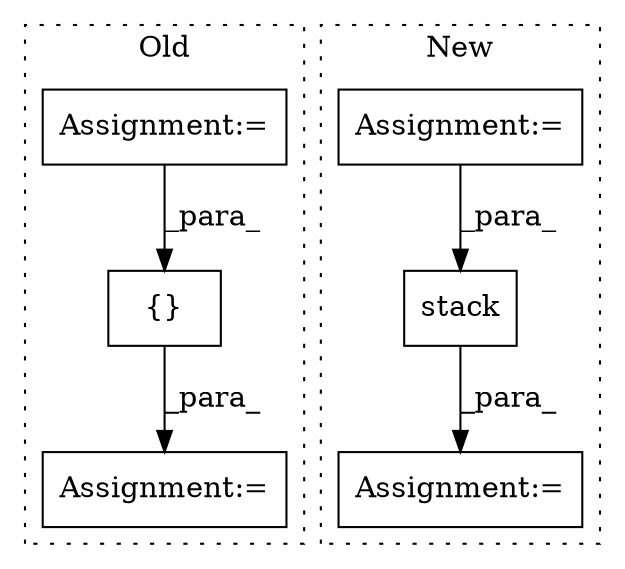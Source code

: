 digraph G {
subgraph cluster0 {
1 [label="{}" a="4" s="823,870" l="1,1" shape="box"];
4 [label="Assignment:=" a="7" s="813" l="1" shape="box"];
6 [label="Assignment:=" a="7" s="608" l="1" shape="box"];
label = "Old";
style="dotted";
}
subgraph cluster1 {
2 [label="stack" a="32" s="2129,2253" l="19,1" shape="box"];
3 [label="Assignment:=" a="7" s="2117" l="1" shape="box"];
5 [label="Assignment:=" a="7" s="2221" l="28" shape="box"];
label = "New";
style="dotted";
}
1 -> 4 [label="_para_"];
2 -> 3 [label="_para_"];
5 -> 2 [label="_para_"];
6 -> 1 [label="_para_"];
}